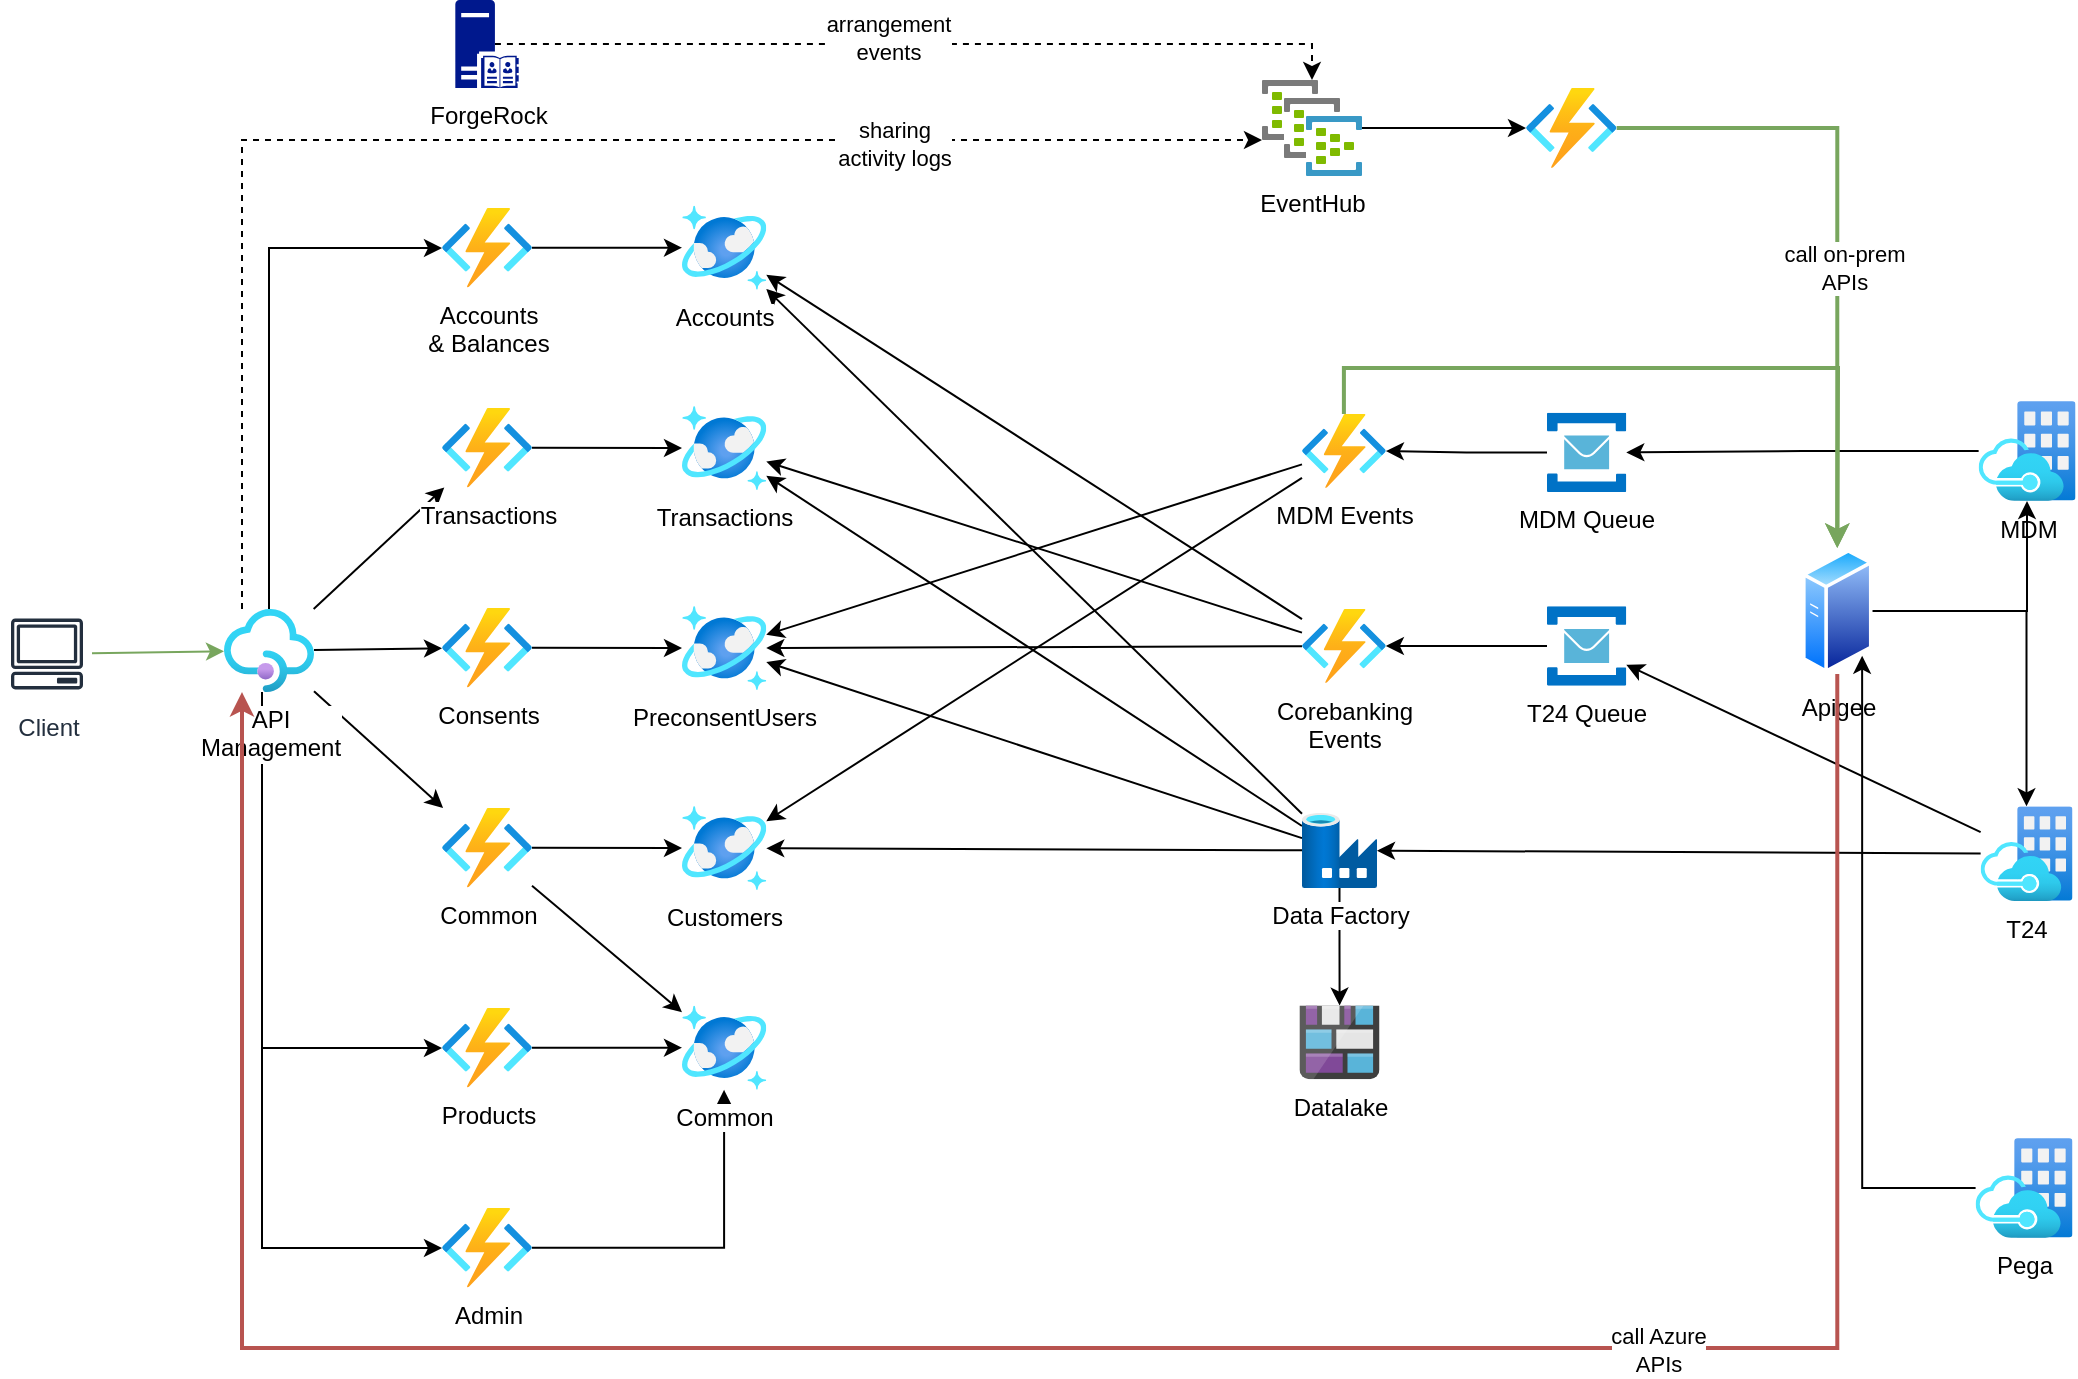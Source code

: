 <mxfile version="14.6.10" type="github">
  <diagram id="gjvZ4gOpl2NELNdTMGmE" name="Page-1">
    <mxGraphModel dx="1426" dy="717" grid="1" gridSize="10" guides="1" tooltips="1" connect="1" arrows="1" fold="1" page="1" pageScale="1" pageWidth="827" pageHeight="1169" math="0" shadow="0">
      <root>
        <mxCell id="0" />
        <mxCell id="1" parent="0" />
        <mxCell id="oMFMiWhIfmU4jBjoLOnd-13" style="rounded=0;orthogonalLoop=1;jettySize=auto;html=1;edgeStyle=orthogonalEdgeStyle;" parent="1" source="oMFMiWhIfmU4jBjoLOnd-1" target="oMFMiWhIfmU4jBjoLOnd-2" edge="1">
          <mxGeometry relative="1" as="geometry">
            <Array as="points">
              <mxPoint x="154" y="154" />
            </Array>
          </mxGeometry>
        </mxCell>
        <mxCell id="SULVt1aDSewzh9qNDvrG-3" style="rounded=0;orthogonalLoop=1;jettySize=auto;html=1;edgeStyle=orthogonalEdgeStyle;" edge="1" parent="1" source="oMFMiWhIfmU4jBjoLOnd-1" target="SULVt1aDSewzh9qNDvrG-1">
          <mxGeometry relative="1" as="geometry">
            <Array as="points">
              <mxPoint x="150" y="654" />
            </Array>
          </mxGeometry>
        </mxCell>
        <mxCell id="SULVt1aDSewzh9qNDvrG-5" style="rounded=0;orthogonalLoop=1;jettySize=auto;html=1;" edge="1" parent="1" source="oMFMiWhIfmU4jBjoLOnd-1" target="oMFMiWhIfmU4jBjoLOnd-55">
          <mxGeometry relative="1" as="geometry" />
        </mxCell>
        <mxCell id="SULVt1aDSewzh9qNDvrG-7" style="rounded=0;orthogonalLoop=1;jettySize=auto;html=1;edgeStyle=orthogonalEdgeStyle;" edge="1" parent="1" source="oMFMiWhIfmU4jBjoLOnd-1" target="SULVt1aDSewzh9qNDvrG-2">
          <mxGeometry relative="1" as="geometry">
            <Array as="points">
              <mxPoint x="150" y="554" />
            </Array>
          </mxGeometry>
        </mxCell>
        <mxCell id="SULVt1aDSewzh9qNDvrG-8" style="edgeStyle=none;rounded=0;orthogonalLoop=1;jettySize=auto;html=1;" edge="1" parent="1" source="oMFMiWhIfmU4jBjoLOnd-1" target="SULVt1aDSewzh9qNDvrG-4">
          <mxGeometry relative="1" as="geometry" />
        </mxCell>
        <mxCell id="SULVt1aDSewzh9qNDvrG-22" style="rounded=0;orthogonalLoop=1;jettySize=auto;html=1;" edge="1" parent="1" source="oMFMiWhIfmU4jBjoLOnd-1" target="SULVt1aDSewzh9qNDvrG-11">
          <mxGeometry relative="1" as="geometry" />
        </mxCell>
        <mxCell id="SULVt1aDSewzh9qNDvrG-50" style="rounded=0;orthogonalLoop=1;jettySize=auto;html=1;strokeWidth=1;dashed=1;edgeStyle=orthogonalEdgeStyle;" edge="1" parent="1" source="oMFMiWhIfmU4jBjoLOnd-1" target="SULVt1aDSewzh9qNDvrG-37">
          <mxGeometry relative="1" as="geometry">
            <mxPoint x="650" y="121.758" as="targetPoint" />
            <Array as="points">
              <mxPoint x="140" y="100" />
            </Array>
          </mxGeometry>
        </mxCell>
        <mxCell id="SULVt1aDSewzh9qNDvrG-53" value="sharing &lt;br&gt;activity logs" style="edgeLabel;html=1;align=center;verticalAlign=middle;resizable=0;points=[];" vertex="1" connectable="0" parent="SULVt1aDSewzh9qNDvrG-50">
          <mxGeometry x="0.503" y="-2" relative="1" as="geometry">
            <mxPoint x="1" as="offset" />
          </mxGeometry>
        </mxCell>
        <mxCell id="oMFMiWhIfmU4jBjoLOnd-1" value="API&lt;br&gt;Management" style="aspect=fixed;html=1;points=[];align=center;image;fontSize=12;image=img/lib/azure2/integration/API_Management_Services.svg;" parent="1" vertex="1">
          <mxGeometry x="131" y="334.5" width="45" height="41.54" as="geometry" />
        </mxCell>
        <mxCell id="SULVt1aDSewzh9qNDvrG-10" style="edgeStyle=none;rounded=0;orthogonalLoop=1;jettySize=auto;html=1;" edge="1" parent="1" source="oMFMiWhIfmU4jBjoLOnd-2" target="SULVt1aDSewzh9qNDvrG-9">
          <mxGeometry relative="1" as="geometry" />
        </mxCell>
        <mxCell id="oMFMiWhIfmU4jBjoLOnd-2" value="Accounts&lt;br&gt;&amp;amp; Balances" style="aspect=fixed;html=1;points=[];align=center;image;fontSize=12;image=img/lib/azure2/compute/Function_Apps.svg;" parent="1" vertex="1">
          <mxGeometry x="240" y="134" width="45" height="39.71" as="geometry" />
        </mxCell>
        <mxCell id="oMFMiWhIfmU4jBjoLOnd-22" style="edgeStyle=orthogonalEdgeStyle;rounded=0;orthogonalLoop=1;jettySize=auto;html=1;" parent="1" source="oMFMiWhIfmU4jBjoLOnd-4" target="oMFMiWhIfmU4jBjoLOnd-21" edge="1">
          <mxGeometry relative="1" as="geometry" />
        </mxCell>
        <mxCell id="SULVt1aDSewzh9qNDvrG-24" style="edgeStyle=none;rounded=0;orthogonalLoop=1;jettySize=auto;html=1;" edge="1" parent="1" source="oMFMiWhIfmU4jBjoLOnd-4" target="SULVt1aDSewzh9qNDvrG-13">
          <mxGeometry relative="1" as="geometry" />
        </mxCell>
        <mxCell id="SULVt1aDSewzh9qNDvrG-25" style="edgeStyle=none;rounded=0;orthogonalLoop=1;jettySize=auto;html=1;" edge="1" parent="1" source="oMFMiWhIfmU4jBjoLOnd-4" target="SULVt1aDSewzh9qNDvrG-19">
          <mxGeometry relative="1" as="geometry" />
        </mxCell>
        <mxCell id="SULVt1aDSewzh9qNDvrG-26" style="edgeStyle=none;rounded=0;orthogonalLoop=1;jettySize=auto;html=1;" edge="1" parent="1" source="oMFMiWhIfmU4jBjoLOnd-4" target="SULVt1aDSewzh9qNDvrG-12">
          <mxGeometry relative="1" as="geometry" />
        </mxCell>
        <mxCell id="SULVt1aDSewzh9qNDvrG-27" style="edgeStyle=none;rounded=0;orthogonalLoop=1;jettySize=auto;html=1;" edge="1" parent="1" source="oMFMiWhIfmU4jBjoLOnd-4" target="SULVt1aDSewzh9qNDvrG-9">
          <mxGeometry relative="1" as="geometry" />
        </mxCell>
        <mxCell id="oMFMiWhIfmU4jBjoLOnd-4" value="Data Factory" style="aspect=fixed;html=1;points=[];align=center;image;fontSize=12;image=img/lib/azure2/databases/Data_Factory.svg;" parent="1" vertex="1">
          <mxGeometry x="670" y="436.5" width="37.5" height="37.5" as="geometry" />
        </mxCell>
        <mxCell id="oMFMiWhIfmU4jBjoLOnd-16" style="edgeStyle=orthogonalEdgeStyle;rounded=0;orthogonalLoop=1;jettySize=auto;html=1;" parent="1" source="oMFMiWhIfmU4jBjoLOnd-5" target="oMFMiWhIfmU4jBjoLOnd-10" edge="1">
          <mxGeometry relative="1" as="geometry" />
        </mxCell>
        <mxCell id="oMFMiWhIfmU4jBjoLOnd-5" value="MDM Queue" style="aspect=fixed;html=1;points=[];align=center;image;fontSize=12;image=img/lib/mscae/Service_Bus.svg;" parent="1" vertex="1">
          <mxGeometry x="792.5" y="236.36" width="39.64" height="39.64" as="geometry" />
        </mxCell>
        <mxCell id="SULVt1aDSewzh9qNDvrG-30" style="edgeStyle=none;rounded=0;orthogonalLoop=1;jettySize=auto;html=1;" edge="1" parent="1" source="oMFMiWhIfmU4jBjoLOnd-6" target="SULVt1aDSewzh9qNDvrG-28">
          <mxGeometry relative="1" as="geometry" />
        </mxCell>
        <mxCell id="SULVt1aDSewzh9qNDvrG-35" style="edgeStyle=none;rounded=0;orthogonalLoop=1;jettySize=auto;html=1;" edge="1" parent="1" source="oMFMiWhIfmU4jBjoLOnd-6" target="oMFMiWhIfmU4jBjoLOnd-4">
          <mxGeometry relative="1" as="geometry" />
        </mxCell>
        <mxCell id="oMFMiWhIfmU4jBjoLOnd-6" value="T24" style="aspect=fixed;html=1;points=[];align=center;image;fontSize=12;image=img/lib/azure2/azure_stack/Azure_Stack.svg;" parent="1" vertex="1">
          <mxGeometry x="1009.32" y="433.16" width="45.92" height="47.4" as="geometry" />
        </mxCell>
        <mxCell id="SULVt1aDSewzh9qNDvrG-51" style="edgeStyle=none;rounded=0;orthogonalLoop=1;jettySize=auto;html=1;strokeColor=#78A65E;strokeWidth=1;" edge="1" parent="1" source="oMFMiWhIfmU4jBjoLOnd-7" target="oMFMiWhIfmU4jBjoLOnd-1">
          <mxGeometry relative="1" as="geometry" />
        </mxCell>
        <mxCell id="oMFMiWhIfmU4jBjoLOnd-7" value="Client" style="outlineConnect=0;fontColor=#232F3E;gradientColor=none;strokeColor=#232F3E;fillColor=#ffffff;dashed=0;verticalLabelPosition=bottom;verticalAlign=top;align=center;html=1;fontSize=12;fontStyle=0;aspect=fixed;shape=mxgraph.aws4.resourceIcon;resIcon=mxgraph.aws4.client;" parent="1" vertex="1">
          <mxGeometry x="20" y="334.5" width="45" height="45" as="geometry" />
        </mxCell>
        <mxCell id="oMFMiWhIfmU4jBjoLOnd-15" style="edgeStyle=orthogonalEdgeStyle;rounded=0;orthogonalLoop=1;jettySize=auto;html=1;" parent="1" source="oMFMiWhIfmU4jBjoLOnd-8" target="oMFMiWhIfmU4jBjoLOnd-5" edge="1">
          <mxGeometry relative="1" as="geometry" />
        </mxCell>
        <mxCell id="oMFMiWhIfmU4jBjoLOnd-8" value="MDM" style="aspect=fixed;html=1;points=[];align=center;image;fontSize=12;image=img/lib/azure2/azure_stack/Azure_Stack.svg;" parent="1" vertex="1">
          <mxGeometry x="1008.32" y="230.5" width="48.44" height="50" as="geometry" />
        </mxCell>
        <mxCell id="oMFMiWhIfmU4jBjoLOnd-11" style="rounded=0;orthogonalLoop=1;jettySize=auto;html=1;" parent="1" source="oMFMiWhIfmU4jBjoLOnd-10" target="SULVt1aDSewzh9qNDvrG-19" edge="1">
          <mxGeometry relative="1" as="geometry">
            <mxPoint x="602" y="251" as="targetPoint" />
          </mxGeometry>
        </mxCell>
        <mxCell id="SULVt1aDSewzh9qNDvrG-23" style="edgeStyle=none;rounded=0;orthogonalLoop=1;jettySize=auto;html=1;" edge="1" parent="1" source="oMFMiWhIfmU4jBjoLOnd-10" target="SULVt1aDSewzh9qNDvrG-13">
          <mxGeometry relative="1" as="geometry" />
        </mxCell>
        <mxCell id="SULVt1aDSewzh9qNDvrG-38" style="edgeStyle=orthogonalEdgeStyle;rounded=0;orthogonalLoop=1;jettySize=auto;html=1;fillColor=#d5e8d4;strokeColor=#78A65E;strokeWidth=2;" edge="1" parent="1" source="oMFMiWhIfmU4jBjoLOnd-10" target="oMFMiWhIfmU4jBjoLOnd-37">
          <mxGeometry relative="1" as="geometry">
            <Array as="points">
              <mxPoint x="691" y="214" />
              <mxPoint x="938" y="214" />
            </Array>
          </mxGeometry>
        </mxCell>
        <mxCell id="oMFMiWhIfmU4jBjoLOnd-10" value="MDM Events" style="aspect=fixed;html=1;points=[];align=center;image;fontSize=12;image=img/lib/azure2/compute/Function_Apps.svg;" parent="1" vertex="1">
          <mxGeometry x="670" y="237" width="41.93" height="37" as="geometry" />
        </mxCell>
        <mxCell id="oMFMiWhIfmU4jBjoLOnd-21" value="Datalake" style="aspect=fixed;html=1;points=[];align=center;image;fontSize=12;image=img/lib/mscae/Blog_Storage.svg;" parent="1" vertex="1">
          <mxGeometry x="668.75" y="532.79" width="40" height="36.8" as="geometry" />
        </mxCell>
        <mxCell id="SULVt1aDSewzh9qNDvrG-39" style="edgeStyle=orthogonalEdgeStyle;rounded=0;orthogonalLoop=1;jettySize=auto;html=1;" edge="1" parent="1" source="oMFMiWhIfmU4jBjoLOnd-37" target="oMFMiWhIfmU4jBjoLOnd-8">
          <mxGeometry relative="1" as="geometry" />
        </mxCell>
        <mxCell id="SULVt1aDSewzh9qNDvrG-41" style="edgeStyle=orthogonalEdgeStyle;rounded=0;orthogonalLoop=1;jettySize=auto;html=1;" edge="1" parent="1" source="oMFMiWhIfmU4jBjoLOnd-37" target="oMFMiWhIfmU4jBjoLOnd-6">
          <mxGeometry relative="1" as="geometry" />
        </mxCell>
        <mxCell id="oMFMiWhIfmU4jBjoLOnd-37" value="Apigee" style="aspect=fixed;perimeter=ellipsePerimeter;html=1;align=center;shadow=0;dashed=0;spacingTop=3;image;image=img/lib/active_directory/generic_server.svg;" parent="1" vertex="1">
          <mxGeometry x="920" y="304.0" width="35.28" height="63" as="geometry" />
        </mxCell>
        <mxCell id="SULVt1aDSewzh9qNDvrG-47" style="edgeStyle=orthogonalEdgeStyle;rounded=0;orthogonalLoop=1;jettySize=auto;html=1;fillColor=#f8cecc;strokeColor=#b85450;strokeWidth=2;" edge="1" parent="1" source="oMFMiWhIfmU4jBjoLOnd-37" target="oMFMiWhIfmU4jBjoLOnd-1">
          <mxGeometry relative="1" as="geometry">
            <Array as="points">
              <mxPoint x="938" y="704" />
              <mxPoint x="140" y="704" />
            </Array>
          </mxGeometry>
        </mxCell>
        <mxCell id="SULVt1aDSewzh9qNDvrG-48" value="call Azure&lt;br&gt;APIs" style="edgeLabel;html=1;align=center;verticalAlign=middle;resizable=0;points=[];" vertex="1" connectable="0" parent="SULVt1aDSewzh9qNDvrG-47">
          <mxGeometry x="-0.417" y="1" relative="1" as="geometry">
            <mxPoint as="offset" />
          </mxGeometry>
        </mxCell>
        <mxCell id="SULVt1aDSewzh9qNDvrG-52" style="edgeStyle=orthogonalEdgeStyle;rounded=0;orthogonalLoop=1;jettySize=auto;html=1;entryX=1;entryY=1;entryDx=0;entryDy=0;strokeWidth=1;" edge="1" parent="1" source="oMFMiWhIfmU4jBjoLOnd-52" target="oMFMiWhIfmU4jBjoLOnd-37">
          <mxGeometry relative="1" as="geometry" />
        </mxCell>
        <mxCell id="oMFMiWhIfmU4jBjoLOnd-52" value="Pega" style="aspect=fixed;html=1;points=[];align=center;image;fontSize=12;image=img/lib/azure2/azure_stack/Azure_Stack.svg;" parent="1" vertex="1">
          <mxGeometry x="1006.8" y="599" width="48.44" height="50" as="geometry" />
        </mxCell>
        <mxCell id="SULVt1aDSewzh9qNDvrG-16" style="edgeStyle=none;rounded=0;orthogonalLoop=1;jettySize=auto;html=1;" edge="1" parent="1" source="oMFMiWhIfmU4jBjoLOnd-55" target="SULVt1aDSewzh9qNDvrG-14">
          <mxGeometry relative="1" as="geometry" />
        </mxCell>
        <mxCell id="SULVt1aDSewzh9qNDvrG-17" style="edgeStyle=none;rounded=0;orthogonalLoop=1;jettySize=auto;html=1;" edge="1" parent="1" source="oMFMiWhIfmU4jBjoLOnd-55" target="SULVt1aDSewzh9qNDvrG-13">
          <mxGeometry relative="1" as="geometry" />
        </mxCell>
        <mxCell id="oMFMiWhIfmU4jBjoLOnd-55" value="Common" style="aspect=fixed;html=1;points=[];align=center;image;fontSize=12;image=img/lib/azure2/compute/Function_Apps.svg;" parent="1" vertex="1">
          <mxGeometry x="240" y="434" width="45" height="39.71" as="geometry" />
        </mxCell>
        <mxCell id="SULVt1aDSewzh9qNDvrG-21" style="edgeStyle=orthogonalEdgeStyle;rounded=0;orthogonalLoop=1;jettySize=auto;html=1;" edge="1" parent="1" source="SULVt1aDSewzh9qNDvrG-1" target="SULVt1aDSewzh9qNDvrG-14">
          <mxGeometry relative="1" as="geometry" />
        </mxCell>
        <mxCell id="SULVt1aDSewzh9qNDvrG-1" value="Admin" style="aspect=fixed;html=1;points=[];align=center;image;fontSize=12;image=img/lib/azure2/compute/Function_Apps.svg;" vertex="1" parent="1">
          <mxGeometry x="240" y="634" width="45" height="39.71" as="geometry" />
        </mxCell>
        <mxCell id="SULVt1aDSewzh9qNDvrG-15" style="edgeStyle=none;rounded=0;orthogonalLoop=1;jettySize=auto;html=1;" edge="1" parent="1" source="SULVt1aDSewzh9qNDvrG-2" target="SULVt1aDSewzh9qNDvrG-14">
          <mxGeometry relative="1" as="geometry" />
        </mxCell>
        <mxCell id="SULVt1aDSewzh9qNDvrG-2" value="Products" style="aspect=fixed;html=1;points=[];align=center;image;fontSize=12;image=img/lib/azure2/compute/Function_Apps.svg;" vertex="1" parent="1">
          <mxGeometry x="240" y="534" width="45" height="39.71" as="geometry" />
        </mxCell>
        <mxCell id="SULVt1aDSewzh9qNDvrG-20" style="edgeStyle=none;rounded=0;orthogonalLoop=1;jettySize=auto;html=1;" edge="1" parent="1" source="SULVt1aDSewzh9qNDvrG-4" target="SULVt1aDSewzh9qNDvrG-19">
          <mxGeometry relative="1" as="geometry" />
        </mxCell>
        <mxCell id="SULVt1aDSewzh9qNDvrG-4" value="Consents" style="aspect=fixed;html=1;points=[];align=center;image;fontSize=12;image=img/lib/azure2/compute/Function_Apps.svg;" vertex="1" parent="1">
          <mxGeometry x="240" y="334" width="45" height="39.71" as="geometry" />
        </mxCell>
        <mxCell id="SULVt1aDSewzh9qNDvrG-9" value="Accounts" style="aspect=fixed;html=1;points=[];align=center;image;fontSize=12;image=img/lib/azure2/databases/Azure_Cosmos_DB.svg;" vertex="1" parent="1">
          <mxGeometry x="360" y="132.78" width="42.14" height="42.14" as="geometry" />
        </mxCell>
        <mxCell id="SULVt1aDSewzh9qNDvrG-18" style="edgeStyle=none;rounded=0;orthogonalLoop=1;jettySize=auto;html=1;" edge="1" parent="1" source="SULVt1aDSewzh9qNDvrG-11" target="SULVt1aDSewzh9qNDvrG-12">
          <mxGeometry relative="1" as="geometry" />
        </mxCell>
        <mxCell id="SULVt1aDSewzh9qNDvrG-11" value="Transactions" style="aspect=fixed;html=1;points=[];align=center;image;fontSize=12;image=img/lib/azure2/compute/Function_Apps.svg;" vertex="1" parent="1">
          <mxGeometry x="240" y="234" width="45" height="39.71" as="geometry" />
        </mxCell>
        <mxCell id="SULVt1aDSewzh9qNDvrG-12" value="Transactions" style="aspect=fixed;html=1;points=[];align=center;image;fontSize=12;image=img/lib/azure2/databases/Azure_Cosmos_DB.svg;" vertex="1" parent="1">
          <mxGeometry x="360" y="233" width="42.14" height="42.14" as="geometry" />
        </mxCell>
        <mxCell id="SULVt1aDSewzh9qNDvrG-13" value="Customers" style="aspect=fixed;html=1;points=[];align=center;image;fontSize=12;image=img/lib/azure2/databases/Azure_Cosmos_DB.svg;" vertex="1" parent="1">
          <mxGeometry x="360" y="433" width="42.14" height="42.14" as="geometry" />
        </mxCell>
        <mxCell id="SULVt1aDSewzh9qNDvrG-14" value="Common" style="aspect=fixed;html=1;points=[];align=center;image;fontSize=12;image=img/lib/azure2/databases/Azure_Cosmos_DB.svg;" vertex="1" parent="1">
          <mxGeometry x="360" y="532.79" width="42.14" height="42.14" as="geometry" />
        </mxCell>
        <mxCell id="SULVt1aDSewzh9qNDvrG-19" value="PreconsentUsers" style="aspect=fixed;html=1;points=[];align=center;image;fontSize=12;image=img/lib/azure2/databases/Azure_Cosmos_DB.svg;" vertex="1" parent="1">
          <mxGeometry x="360" y="333" width="42.14" height="42.14" as="geometry" />
        </mxCell>
        <mxCell id="SULVt1aDSewzh9qNDvrG-31" style="edgeStyle=none;rounded=0;orthogonalLoop=1;jettySize=auto;html=1;" edge="1" parent="1" source="SULVt1aDSewzh9qNDvrG-28" target="SULVt1aDSewzh9qNDvrG-29">
          <mxGeometry relative="1" as="geometry" />
        </mxCell>
        <mxCell id="SULVt1aDSewzh9qNDvrG-28" value="T24 Queue" style="aspect=fixed;html=1;points=[];align=center;image;fontSize=12;image=img/lib/mscae/Service_Bus.svg;" vertex="1" parent="1">
          <mxGeometry x="792.5" y="333.18" width="39.64" height="39.64" as="geometry" />
        </mxCell>
        <mxCell id="SULVt1aDSewzh9qNDvrG-32" style="edgeStyle=none;rounded=0;orthogonalLoop=1;jettySize=auto;html=1;" edge="1" parent="1" source="SULVt1aDSewzh9qNDvrG-29" target="SULVt1aDSewzh9qNDvrG-12">
          <mxGeometry relative="1" as="geometry" />
        </mxCell>
        <mxCell id="SULVt1aDSewzh9qNDvrG-33" style="edgeStyle=none;rounded=0;orthogonalLoop=1;jettySize=auto;html=1;" edge="1" parent="1" source="SULVt1aDSewzh9qNDvrG-29" target="SULVt1aDSewzh9qNDvrG-9">
          <mxGeometry relative="1" as="geometry" />
        </mxCell>
        <mxCell id="SULVt1aDSewzh9qNDvrG-34" style="edgeStyle=none;rounded=0;orthogonalLoop=1;jettySize=auto;html=1;" edge="1" parent="1" source="SULVt1aDSewzh9qNDvrG-29" target="SULVt1aDSewzh9qNDvrG-19">
          <mxGeometry relative="1" as="geometry" />
        </mxCell>
        <mxCell id="SULVt1aDSewzh9qNDvrG-29" value="Corebanking&lt;br&gt;Events" style="aspect=fixed;html=1;points=[];align=center;image;fontSize=12;image=img/lib/azure2/compute/Function_Apps.svg;" vertex="1" parent="1">
          <mxGeometry x="670" y="334.5" width="41.93" height="37" as="geometry" />
        </mxCell>
        <mxCell id="SULVt1aDSewzh9qNDvrG-42" style="edgeStyle=orthogonalEdgeStyle;rounded=0;orthogonalLoop=1;jettySize=auto;html=1;dashed=1;strokeWidth=1;exitX=0.625;exitY=0.5;exitDx=0;exitDy=0;exitPerimeter=0;" edge="1" parent="1" source="SULVt1aDSewzh9qNDvrG-36" target="SULVt1aDSewzh9qNDvrG-37">
          <mxGeometry relative="1" as="geometry">
            <mxPoint x="278.34" y="110" as="sourcePoint" />
            <mxPoint x="650" y="110" as="targetPoint" />
            <Array as="points">
              <mxPoint x="675" y="52" />
            </Array>
          </mxGeometry>
        </mxCell>
        <mxCell id="SULVt1aDSewzh9qNDvrG-54" value="arrangement&lt;br&gt;events" style="edgeLabel;html=1;align=center;verticalAlign=middle;resizable=0;points=[];" vertex="1" connectable="0" parent="SULVt1aDSewzh9qNDvrG-42">
          <mxGeometry x="-0.078" y="3" relative="1" as="geometry">
            <mxPoint as="offset" />
          </mxGeometry>
        </mxCell>
        <mxCell id="SULVt1aDSewzh9qNDvrG-36" value="ForgeRock" style="aspect=fixed;pointerEvents=1;shadow=0;dashed=0;html=1;strokeColor=none;labelPosition=center;verticalLabelPosition=bottom;verticalAlign=top;align=center;fillColor=#00188D;shape=mxgraph.mscae.enterprise.server_directory" vertex="1" parent="1">
          <mxGeometry x="246.66" y="30" width="31.68" height="44" as="geometry" />
        </mxCell>
        <mxCell id="SULVt1aDSewzh9qNDvrG-44" style="edgeStyle=orthogonalEdgeStyle;rounded=0;orthogonalLoop=1;jettySize=auto;html=1;" edge="1" parent="1" source="SULVt1aDSewzh9qNDvrG-37" target="SULVt1aDSewzh9qNDvrG-43">
          <mxGeometry relative="1" as="geometry">
            <mxPoint x="700" y="110" as="sourcePoint" />
          </mxGeometry>
        </mxCell>
        <mxCell id="SULVt1aDSewzh9qNDvrG-37" value="EventHub" style="aspect=fixed;html=1;points=[];align=center;image;fontSize=12;image=img/lib/mscae/Dedicated_Event_Hub.svg;" vertex="1" parent="1">
          <mxGeometry x="650" y="70" width="50" height="48" as="geometry" />
        </mxCell>
        <mxCell id="SULVt1aDSewzh9qNDvrG-45" style="edgeStyle=orthogonalEdgeStyle;rounded=0;orthogonalLoop=1;jettySize=auto;html=1;fillColor=#d5e8d4;strokeColor=#78A65E;strokeWidth=2;" edge="1" parent="1" source="SULVt1aDSewzh9qNDvrG-43" target="oMFMiWhIfmU4jBjoLOnd-37">
          <mxGeometry relative="1" as="geometry" />
        </mxCell>
        <mxCell id="SULVt1aDSewzh9qNDvrG-46" value="call on-prem&lt;br&gt;APIs" style="edgeLabel;html=1;align=center;verticalAlign=middle;resizable=0;points=[];" vertex="1" connectable="0" parent="SULVt1aDSewzh9qNDvrG-45">
          <mxGeometry x="0.126" y="3" relative="1" as="geometry">
            <mxPoint as="offset" />
          </mxGeometry>
        </mxCell>
        <mxCell id="SULVt1aDSewzh9qNDvrG-43" value="" style="aspect=fixed;html=1;points=[];align=center;image;fontSize=12;image=img/lib/azure2/compute/Function_Apps.svg;" vertex="1" parent="1">
          <mxGeometry x="782" y="74.0" width="45.33" height="40" as="geometry" />
        </mxCell>
      </root>
    </mxGraphModel>
  </diagram>
</mxfile>
